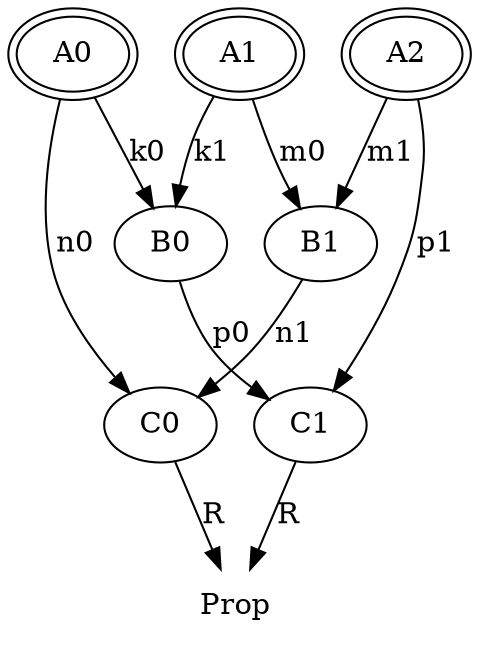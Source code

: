 digraph assoc {
  node [peripheries = 2]

  T2 [label = "A0"]
  T3 [label = "A1"]
  T4 [label = "A2"]

  node [peripheries = 1]

  T0 [label = "C0"]
  T1 [label = "C1"]
  T5 [label = "B1"]
  T6 [label = "B0"]

  node [peripheries = 0]

  T0 -> Prop [label = "R"]
  T1 -> Prop [label = "R"]
  T2 -> T0 [label = "n0"]
  T2 -> T6 [label = "k0"]
  T3 -> T5 [label = "m0"]
  T3 -> T6 [label = "k1"]
  T4 -> T1 [label = "p1"]
  T4 -> T5 [label = "m1"]
  T5 -> T0 [label = "n1"]
  T6 -> T1 [label = "p0"]
}

